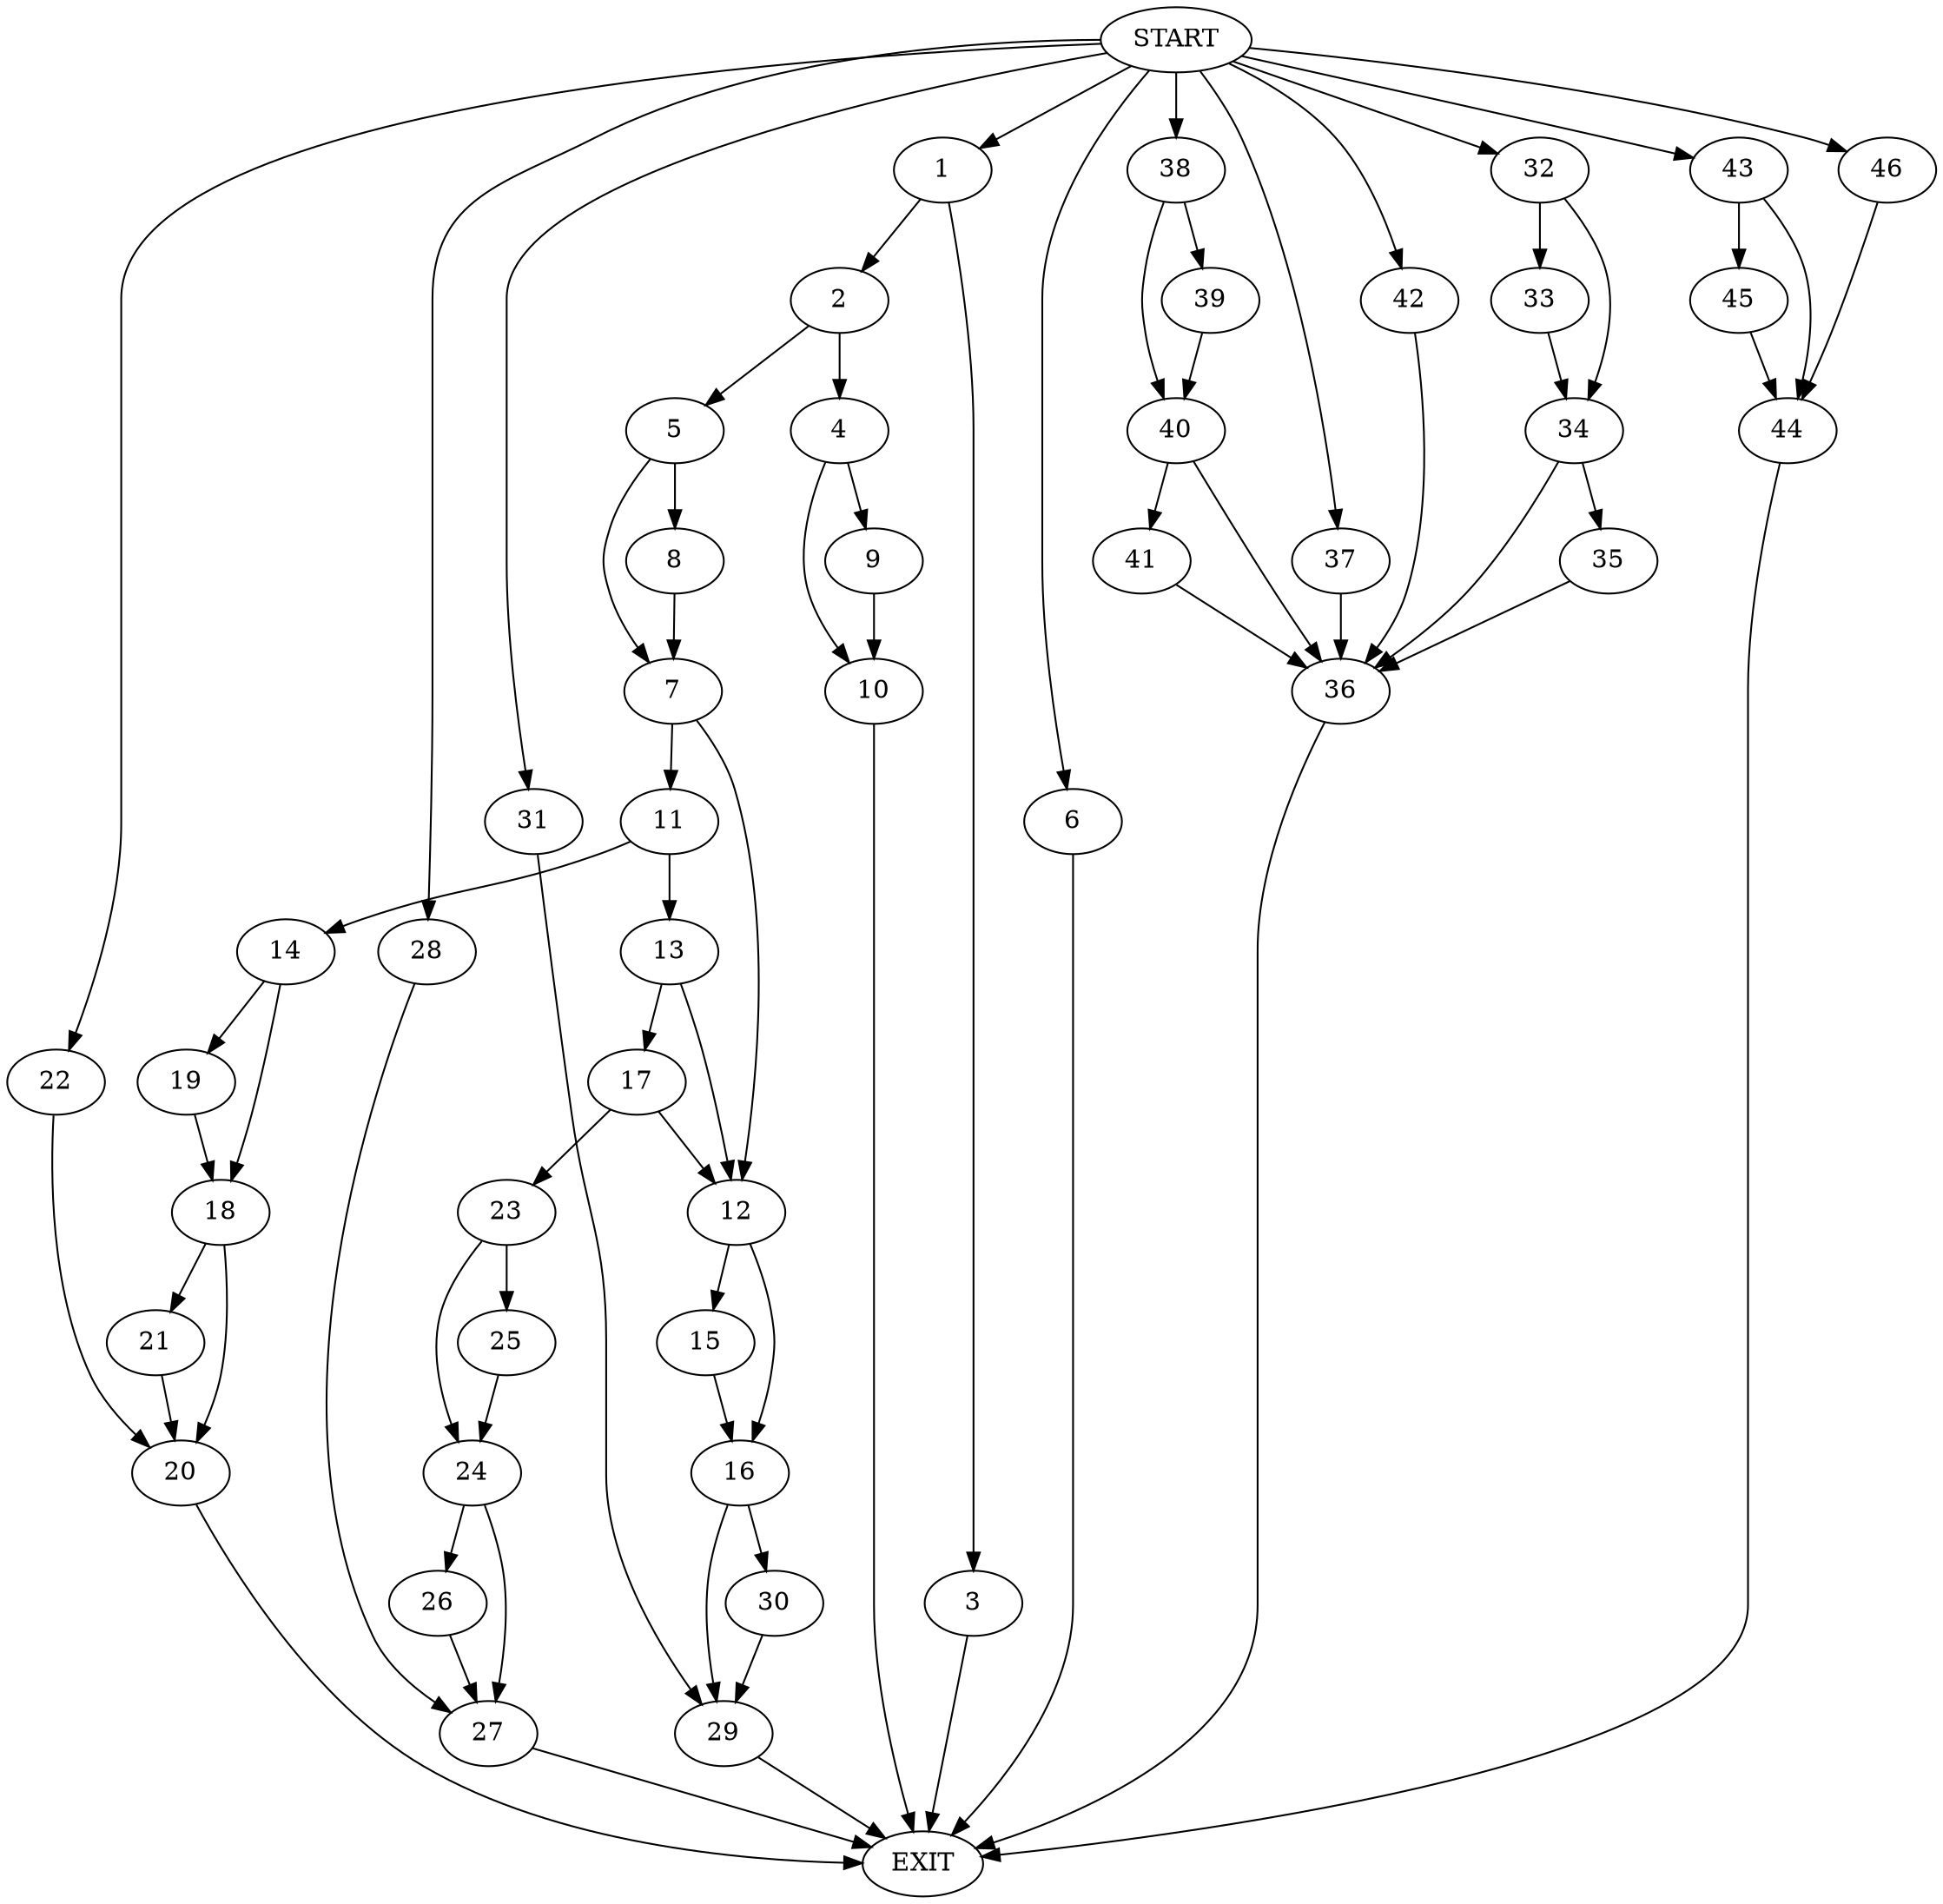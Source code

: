 digraph {
0 [label="START"]
47 [label="EXIT"]
0 -> 1
1 -> 2
1 -> 3
2 -> 4
2 -> 5
3 -> 47
0 -> 6
6 -> 47
5 -> 7
5 -> 8
4 -> 9
4 -> 10
10 -> 47
9 -> 10
8 -> 7
7 -> 11
7 -> 12
11 -> 13
11 -> 14
12 -> 15
12 -> 16
13 -> 17
13 -> 12
14 -> 18
14 -> 19
19 -> 18
18 -> 20
18 -> 21
20 -> 47
21 -> 20
0 -> 22
22 -> 20
17 -> 23
17 -> 12
23 -> 24
23 -> 25
24 -> 26
24 -> 27
25 -> 24
27 -> 47
26 -> 27
0 -> 28
28 -> 27
16 -> 29
16 -> 30
15 -> 16
29 -> 47
30 -> 29
0 -> 31
31 -> 29
0 -> 32
32 -> 33
32 -> 34
34 -> 35
34 -> 36
33 -> 34
35 -> 36
36 -> 47
0 -> 37
37 -> 36
0 -> 38
38 -> 39
38 -> 40
40 -> 41
40 -> 36
39 -> 40
41 -> 36
0 -> 42
42 -> 36
0 -> 43
43 -> 44
43 -> 45
45 -> 44
44 -> 47
0 -> 46
46 -> 44
}
